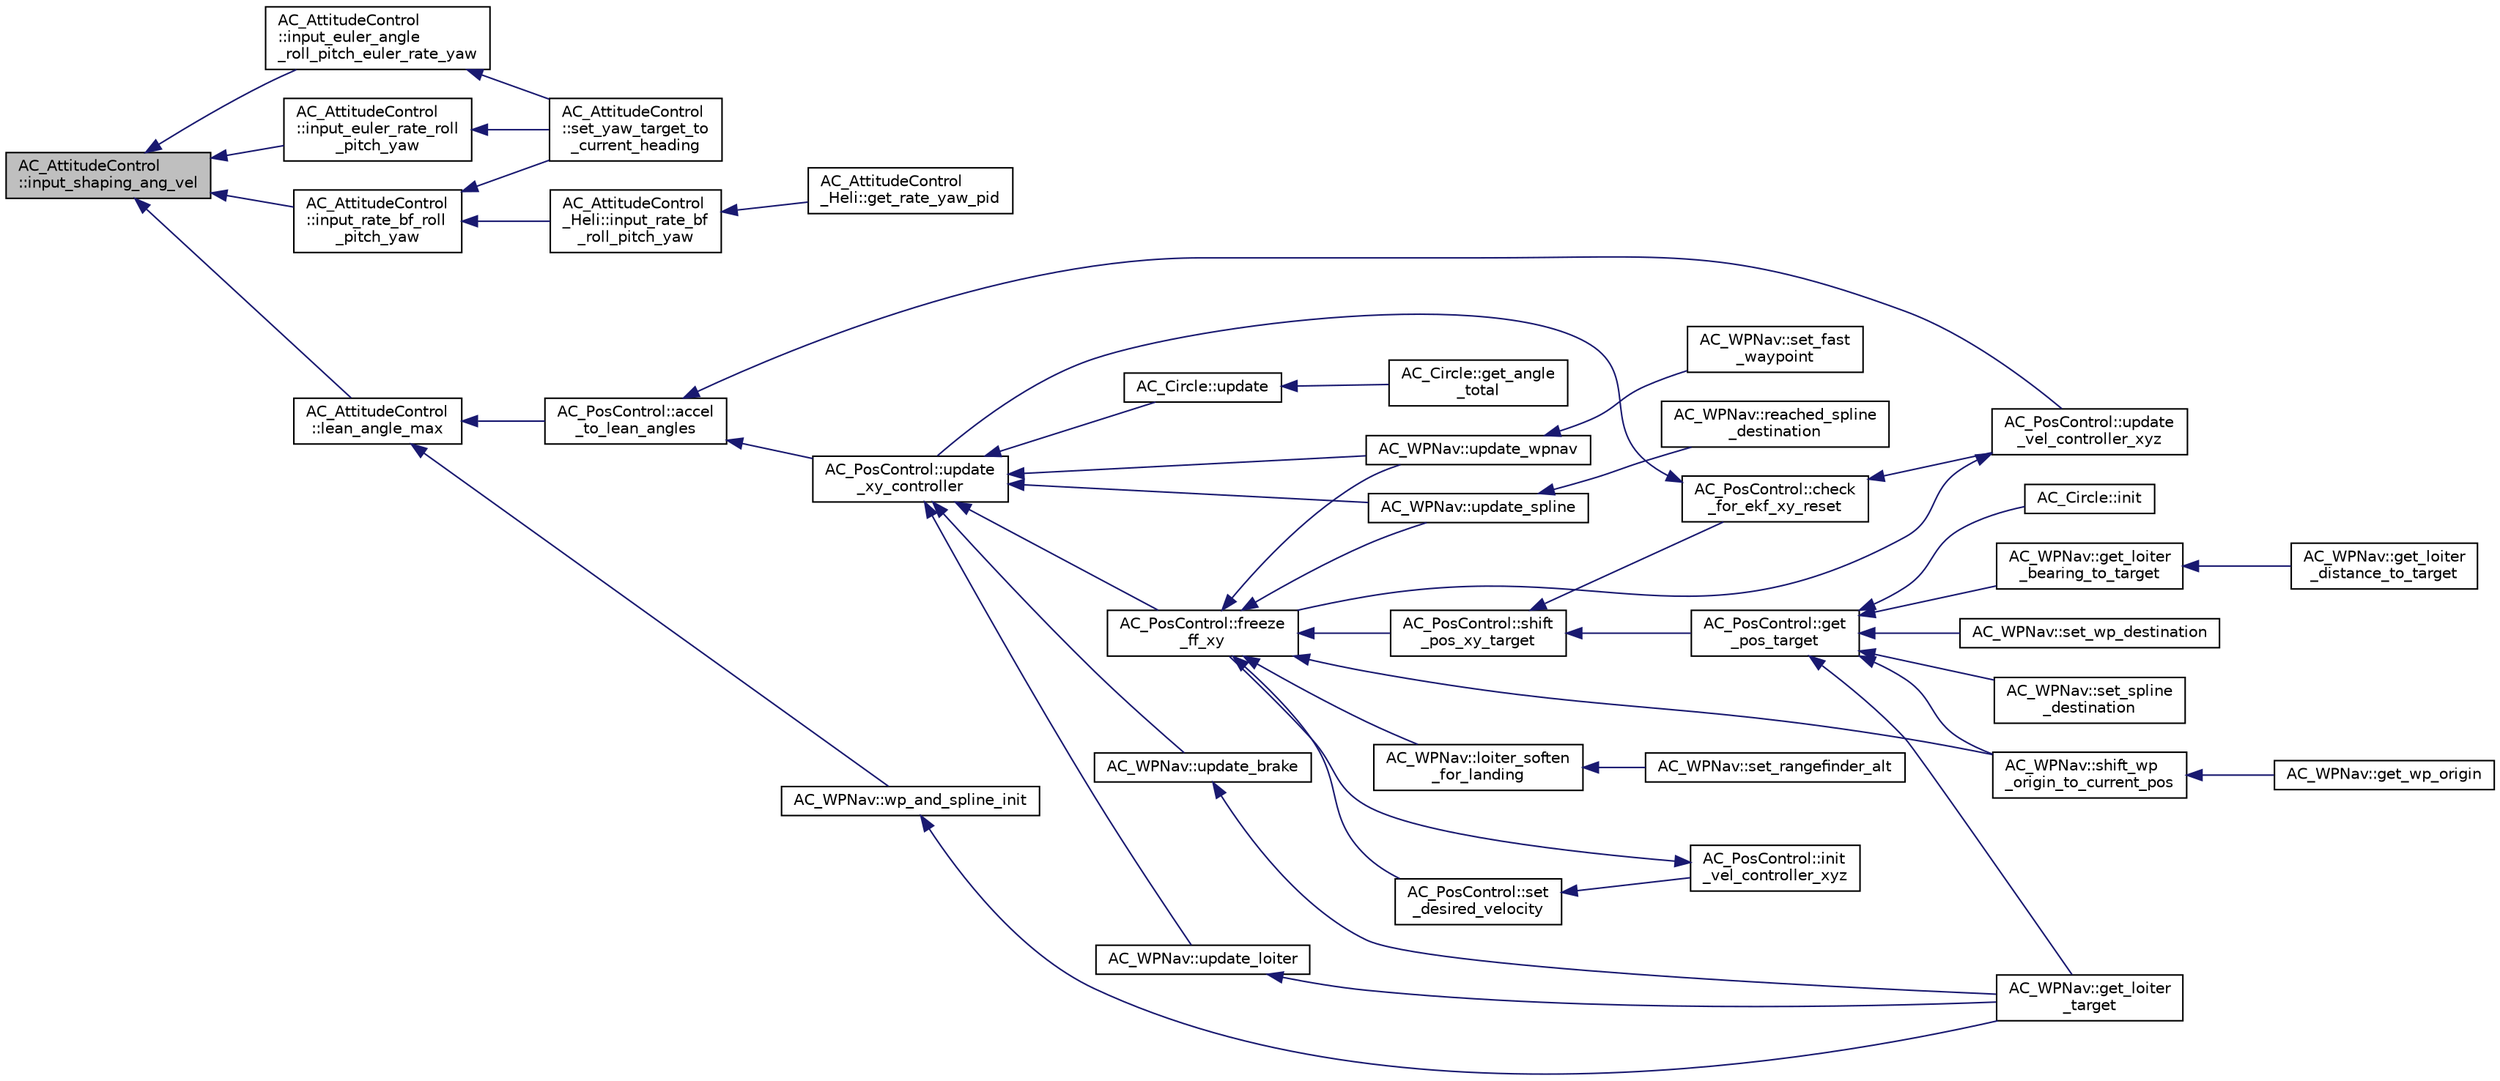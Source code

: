 digraph "AC_AttitudeControl::input_shaping_ang_vel"
{
 // INTERACTIVE_SVG=YES
  edge [fontname="Helvetica",fontsize="10",labelfontname="Helvetica",labelfontsize="10"];
  node [fontname="Helvetica",fontsize="10",shape=record];
  rankdir="LR";
  Node1 [label="AC_AttitudeControl\l::input_shaping_ang_vel",height=0.2,width=0.4,color="black", fillcolor="grey75", style="filled", fontcolor="black"];
  Node1 -> Node2 [dir="back",color="midnightblue",fontsize="10",style="solid",fontname="Helvetica"];
  Node2 [label="AC_AttitudeControl\l::input_euler_angle\l_roll_pitch_euler_rate_yaw",height=0.2,width=0.4,color="black", fillcolor="white", style="filled",URL="$classAC__AttitudeControl.html#a33492a0f71a317f64c14332075a6d3ec"];
  Node2 -> Node3 [dir="back",color="midnightblue",fontsize="10",style="solid",fontname="Helvetica"];
  Node3 [label="AC_AttitudeControl\l::set_yaw_target_to\l_current_heading",height=0.2,width=0.4,color="black", fillcolor="white", style="filled",URL="$classAC__AttitudeControl.html#a5d0d15f6a4e5321e8102528b1a67fa0a"];
  Node1 -> Node4 [dir="back",color="midnightblue",fontsize="10",style="solid",fontname="Helvetica"];
  Node4 [label="AC_AttitudeControl\l::input_euler_rate_roll\l_pitch_yaw",height=0.2,width=0.4,color="black", fillcolor="white", style="filled",URL="$classAC__AttitudeControl.html#a49cd1e5d7c1a3550080c9ccca6ce8da8"];
  Node4 -> Node3 [dir="back",color="midnightblue",fontsize="10",style="solid",fontname="Helvetica"];
  Node1 -> Node5 [dir="back",color="midnightblue",fontsize="10",style="solid",fontname="Helvetica"];
  Node5 [label="AC_AttitudeControl\l::input_rate_bf_roll\l_pitch_yaw",height=0.2,width=0.4,color="black", fillcolor="white", style="filled",URL="$classAC__AttitudeControl.html#a2ca277e7c4a5ac2980814673aae2d037"];
  Node5 -> Node6 [dir="back",color="midnightblue",fontsize="10",style="solid",fontname="Helvetica"];
  Node6 [label="AC_AttitudeControl\l_Heli::input_rate_bf\l_roll_pitch_yaw",height=0.2,width=0.4,color="black", fillcolor="white", style="filled",URL="$classAC__AttitudeControl__Heli.html#aa78e07c940c43aa150caf3c52cf76809"];
  Node6 -> Node7 [dir="back",color="midnightblue",fontsize="10",style="solid",fontname="Helvetica"];
  Node7 [label="AC_AttitudeControl\l_Heli::get_rate_yaw_pid",height=0.2,width=0.4,color="black", fillcolor="white", style="filled",URL="$classAC__AttitudeControl__Heli.html#aae3cc5dc6f4db3bdb7d17b9d7f54f371"];
  Node5 -> Node3 [dir="back",color="midnightblue",fontsize="10",style="solid",fontname="Helvetica"];
  Node1 -> Node8 [dir="back",color="midnightblue",fontsize="10",style="solid",fontname="Helvetica"];
  Node8 [label="AC_AttitudeControl\l::lean_angle_max",height=0.2,width=0.4,color="black", fillcolor="white", style="filled",URL="$classAC__AttitudeControl.html#a080c9527e2d43eac62e370fbe61eaa8d"];
  Node8 -> Node9 [dir="back",color="midnightblue",fontsize="10",style="solid",fontname="Helvetica"];
  Node9 [label="AC_PosControl::accel\l_to_lean_angles",height=0.2,width=0.4,color="black", fillcolor="white", style="filled",URL="$classAC__PosControl.html#ab7a53930119bbcbb951f982fcb8d3ce1"];
  Node9 -> Node10 [dir="back",color="midnightblue",fontsize="10",style="solid",fontname="Helvetica"];
  Node10 [label="AC_PosControl::update\l_xy_controller",height=0.2,width=0.4,color="black", fillcolor="white", style="filled",URL="$classAC__PosControl.html#a497c1799c10d146b6f2e2b542889c083",tooltip="update_xy_controller - run the horizontal position controller - should be called at 100hz or higher ..."];
  Node10 -> Node11 [dir="back",color="midnightblue",fontsize="10",style="solid",fontname="Helvetica"];
  Node11 [label="AC_PosControl::freeze\l_ff_xy",height=0.2,width=0.4,color="black", fillcolor="white", style="filled",URL="$classAC__PosControl.html#ac150947d527995a72dff6ad0921a1891",tooltip="freeze_ff_xy - used to stop the feed forward being calculated during a known discontinuity ..."];
  Node11 -> Node12 [dir="back",color="midnightblue",fontsize="10",style="solid",fontname="Helvetica"];
  Node12 [label="AC_PosControl::shift\l_pos_xy_target",height=0.2,width=0.4,color="black", fillcolor="white", style="filled",URL="$classAC__PosControl.html#a0a3dc64da9e355dea10959cb41e6aa8b",tooltip="shift position target target in x, y axis "];
  Node12 -> Node13 [dir="back",color="midnightblue",fontsize="10",style="solid",fontname="Helvetica"];
  Node13 [label="AC_PosControl::check\l_for_ekf_xy_reset",height=0.2,width=0.4,color="black", fillcolor="white", style="filled",URL="$classAC__PosControl.html#adcd8a80dc29c0e77d0c3f225689319b9",tooltip="check for ekf position reset and adjust loiter or brake target position "];
  Node13 -> Node10 [dir="back",color="midnightblue",fontsize="10",style="solid",fontname="Helvetica"];
  Node13 -> Node14 [dir="back",color="midnightblue",fontsize="10",style="solid",fontname="Helvetica"];
  Node14 [label="AC_PosControl::update\l_vel_controller_xyz",height=0.2,width=0.4,color="black", fillcolor="white", style="filled",URL="$classAC__PosControl.html#ad89eec74ef77005f3f5c449da98ad12c"];
  Node14 -> Node11 [dir="back",color="midnightblue",fontsize="10",style="solid",fontname="Helvetica"];
  Node12 -> Node15 [dir="back",color="midnightblue",fontsize="10",style="solid",fontname="Helvetica"];
  Node15 [label="AC_PosControl::get\l_pos_target",height=0.2,width=0.4,color="black", fillcolor="white", style="filled",URL="$classAC__PosControl.html#a6b3617b946ffd6935c11a63629f186ec",tooltip="get_pos_target - get target as position vector (from home in cm) "];
  Node15 -> Node16 [dir="back",color="midnightblue",fontsize="10",style="solid",fontname="Helvetica"];
  Node16 [label="AC_Circle::init",height=0.2,width=0.4,color="black", fillcolor="white", style="filled",URL="$classAC__Circle.html#a20eefa0e2e7172498728dbf1f5eed4af"];
  Node15 -> Node17 [dir="back",color="midnightblue",fontsize="10",style="solid",fontname="Helvetica"];
  Node17 [label="AC_WPNav::get_loiter\l_bearing_to_target",height=0.2,width=0.4,color="black", fillcolor="white", style="filled",URL="$classAC__WPNav.html#a7f711c7661c335417cbcc28f9546688c",tooltip="get_loiter_bearing_to_target - get bearing to loiter target in centi-degrees "];
  Node17 -> Node18 [dir="back",color="midnightblue",fontsize="10",style="solid",fontname="Helvetica"];
  Node18 [label="AC_WPNav::get_loiter\l_distance_to_target",height=0.2,width=0.4,color="black", fillcolor="white", style="filled",URL="$classAC__WPNav.html#a828016e98938c6bbb6236e0b92e20807",tooltip="get_loiter_distance_to_target - get horizontal distance to loiter target in cm "];
  Node15 -> Node19 [dir="back",color="midnightblue",fontsize="10",style="solid",fontname="Helvetica"];
  Node19 [label="AC_WPNav::set_wp_destination",height=0.2,width=0.4,color="black", fillcolor="white", style="filled",URL="$classAC__WPNav.html#a38519fcac3a24cf64ec7c37e90fc3e13"];
  Node15 -> Node20 [dir="back",color="midnightblue",fontsize="10",style="solid",fontname="Helvetica"];
  Node20 [label="AC_WPNav::shift_wp\l_origin_to_current_pos",height=0.2,width=0.4,color="black", fillcolor="white", style="filled",URL="$classAC__WPNav.html#a7ebe48af2381e791cbcdea94c7af2e3e"];
  Node20 -> Node21 [dir="back",color="midnightblue",fontsize="10",style="solid",fontname="Helvetica"];
  Node21 [label="AC_WPNav::get_wp_origin",height=0.2,width=0.4,color="black", fillcolor="white", style="filled",URL="$classAC__WPNav.html#acc07b8521654cf468b6a86fad9104a4c",tooltip="get origin using position vector (distance from home in cm) "];
  Node15 -> Node22 [dir="back",color="midnightblue",fontsize="10",style="solid",fontname="Helvetica"];
  Node22 [label="AC_WPNav::set_spline\l_destination",height=0.2,width=0.4,color="black", fillcolor="white", style="filled",URL="$classAC__WPNav.html#a8caabd95cf51512456cd8d81f38dbff9"];
  Node15 -> Node23 [dir="back",color="midnightblue",fontsize="10",style="solid",fontname="Helvetica"];
  Node23 [label="AC_WPNav::get_loiter\l_target",height=0.2,width=0.4,color="black", fillcolor="white", style="filled",URL="$classAC__WPNav.html#ae34a88192799de8f2b96c8cd295bb971",tooltip="get_loiter_target - returns loiter target position "];
  Node11 -> Node24 [dir="back",color="midnightblue",fontsize="10",style="solid",fontname="Helvetica"];
  Node24 [label="AC_PosControl::set\l_desired_velocity",height=0.2,width=0.4,color="black", fillcolor="white", style="filled",URL="$classAC__PosControl.html#a26ec8e9313b7c01fa449ba4f2d194d28"];
  Node24 -> Node25 [dir="back",color="midnightblue",fontsize="10",style="solid",fontname="Helvetica"];
  Node25 [label="AC_PosControl::init\l_vel_controller_xyz",height=0.2,width=0.4,color="black", fillcolor="white", style="filled",URL="$classAC__PosControl.html#ae2897de0075f8f8aaa94eb7e8cad100b",tooltip="xyz velocity controller "];
  Node25 -> Node11 [dir="back",color="midnightblue",fontsize="10",style="solid",fontname="Helvetica"];
  Node11 -> Node26 [dir="back",color="midnightblue",fontsize="10",style="solid",fontname="Helvetica"];
  Node26 [label="AC_WPNav::loiter_soften\l_for_landing",height=0.2,width=0.4,color="black", fillcolor="white", style="filled",URL="$classAC__WPNav.html#a9b3fd8fd5c74d31ebffa89cdf98f570a",tooltip="loiter_soften_for_landing - reduce response for landing "];
  Node26 -> Node27 [dir="back",color="midnightblue",fontsize="10",style="solid",fontname="Helvetica"];
  Node27 [label="AC_WPNav::set_rangefinder_alt",height=0.2,width=0.4,color="black", fillcolor="white", style="filled",URL="$classAC__WPNav.html#af37186ad98df47275d15c04761f81ab4",tooltip="provide rangefinder altitude "];
  Node11 -> Node20 [dir="back",color="midnightblue",fontsize="10",style="solid",fontname="Helvetica"];
  Node11 -> Node28 [dir="back",color="midnightblue",fontsize="10",style="solid",fontname="Helvetica"];
  Node28 [label="AC_WPNav::update_wpnav",height=0.2,width=0.4,color="black", fillcolor="white", style="filled",URL="$classAC__WPNav.html#a7dc4785fbce8364d7eb3d8e2d0c1b987",tooltip="update_wpnav - run the wp controller - should be called at 100hz or higher "];
  Node28 -> Node29 [dir="back",color="midnightblue",fontsize="10",style="solid",fontname="Helvetica"];
  Node29 [label="AC_WPNav::set_fast\l_waypoint",height=0.2,width=0.4,color="black", fillcolor="white", style="filled",URL="$classAC__WPNav.html#a4795d6f44811c6ca8b592c5cc098e0c0",tooltip="set_fast_waypoint - set to true to ignore the waypoint radius and consider the waypoint &#39;reached&#39; the..."];
  Node11 -> Node30 [dir="back",color="midnightblue",fontsize="10",style="solid",fontname="Helvetica"];
  Node30 [label="AC_WPNav::update_spline",height=0.2,width=0.4,color="black", fillcolor="white", style="filled",URL="$classAC__WPNav.html#acc138e7bc6435087ab308896358de6a3",tooltip="update_spline - update spline controller "];
  Node30 -> Node31 [dir="back",color="midnightblue",fontsize="10",style="solid",fontname="Helvetica"];
  Node31 [label="AC_WPNav::reached_spline\l_destination",height=0.2,width=0.4,color="black", fillcolor="white", style="filled",URL="$classAC__WPNav.html#a3169a6fb417742e33c3a5197bb7a6c6d",tooltip="reached_spline_destination - true when we have come within RADIUS cm of the waypoint ..."];
  Node10 -> Node32 [dir="back",color="midnightblue",fontsize="10",style="solid",fontname="Helvetica"];
  Node32 [label="AC_Circle::update",height=0.2,width=0.4,color="black", fillcolor="white", style="filled",URL="$classAC__Circle.html#ad28205982ae7bc5f1e72f5285696c99b",tooltip="update - update circle controller "];
  Node32 -> Node33 [dir="back",color="midnightblue",fontsize="10",style="solid",fontname="Helvetica"];
  Node33 [label="AC_Circle::get_angle\l_total",height=0.2,width=0.4,color="black", fillcolor="white", style="filled",URL="$classAC__Circle.html#a176fe6b798510eb180d35f62d7f6487c",tooltip="get_angle_total - return total angle in radians that vehicle has circled "];
  Node10 -> Node34 [dir="back",color="midnightblue",fontsize="10",style="solid",fontname="Helvetica"];
  Node34 [label="AC_WPNav::update_loiter",height=0.2,width=0.4,color="black", fillcolor="white", style="filled",URL="$classAC__WPNav.html#a0a434270245fd8641352af387700dc82",tooltip="update_loiter - run the loiter controller - should be called at 10hz "];
  Node34 -> Node23 [dir="back",color="midnightblue",fontsize="10",style="solid",fontname="Helvetica"];
  Node10 -> Node35 [dir="back",color="midnightblue",fontsize="10",style="solid",fontname="Helvetica"];
  Node35 [label="AC_WPNav::update_brake",height=0.2,width=0.4,color="black", fillcolor="white", style="filled",URL="$classAC__WPNav.html#af9d3f98ad44166d4c5d072bf3ba4a3db",tooltip="update_brake - run the brake controller - should be called at 400hz "];
  Node35 -> Node23 [dir="back",color="midnightblue",fontsize="10",style="solid",fontname="Helvetica"];
  Node10 -> Node28 [dir="back",color="midnightblue",fontsize="10",style="solid",fontname="Helvetica"];
  Node10 -> Node30 [dir="back",color="midnightblue",fontsize="10",style="solid",fontname="Helvetica"];
  Node9 -> Node14 [dir="back",color="midnightblue",fontsize="10",style="solid",fontname="Helvetica"];
  Node8 -> Node36 [dir="back",color="midnightblue",fontsize="10",style="solid",fontname="Helvetica"];
  Node36 [label="AC_WPNav::wp_and_spline_init",height=0.2,width=0.4,color="black", fillcolor="white", style="filled",URL="$classAC__WPNav.html#a47964df8ebcc78bb101f328a23187e65"];
  Node36 -> Node23 [dir="back",color="midnightblue",fontsize="10",style="solid",fontname="Helvetica"];
}
